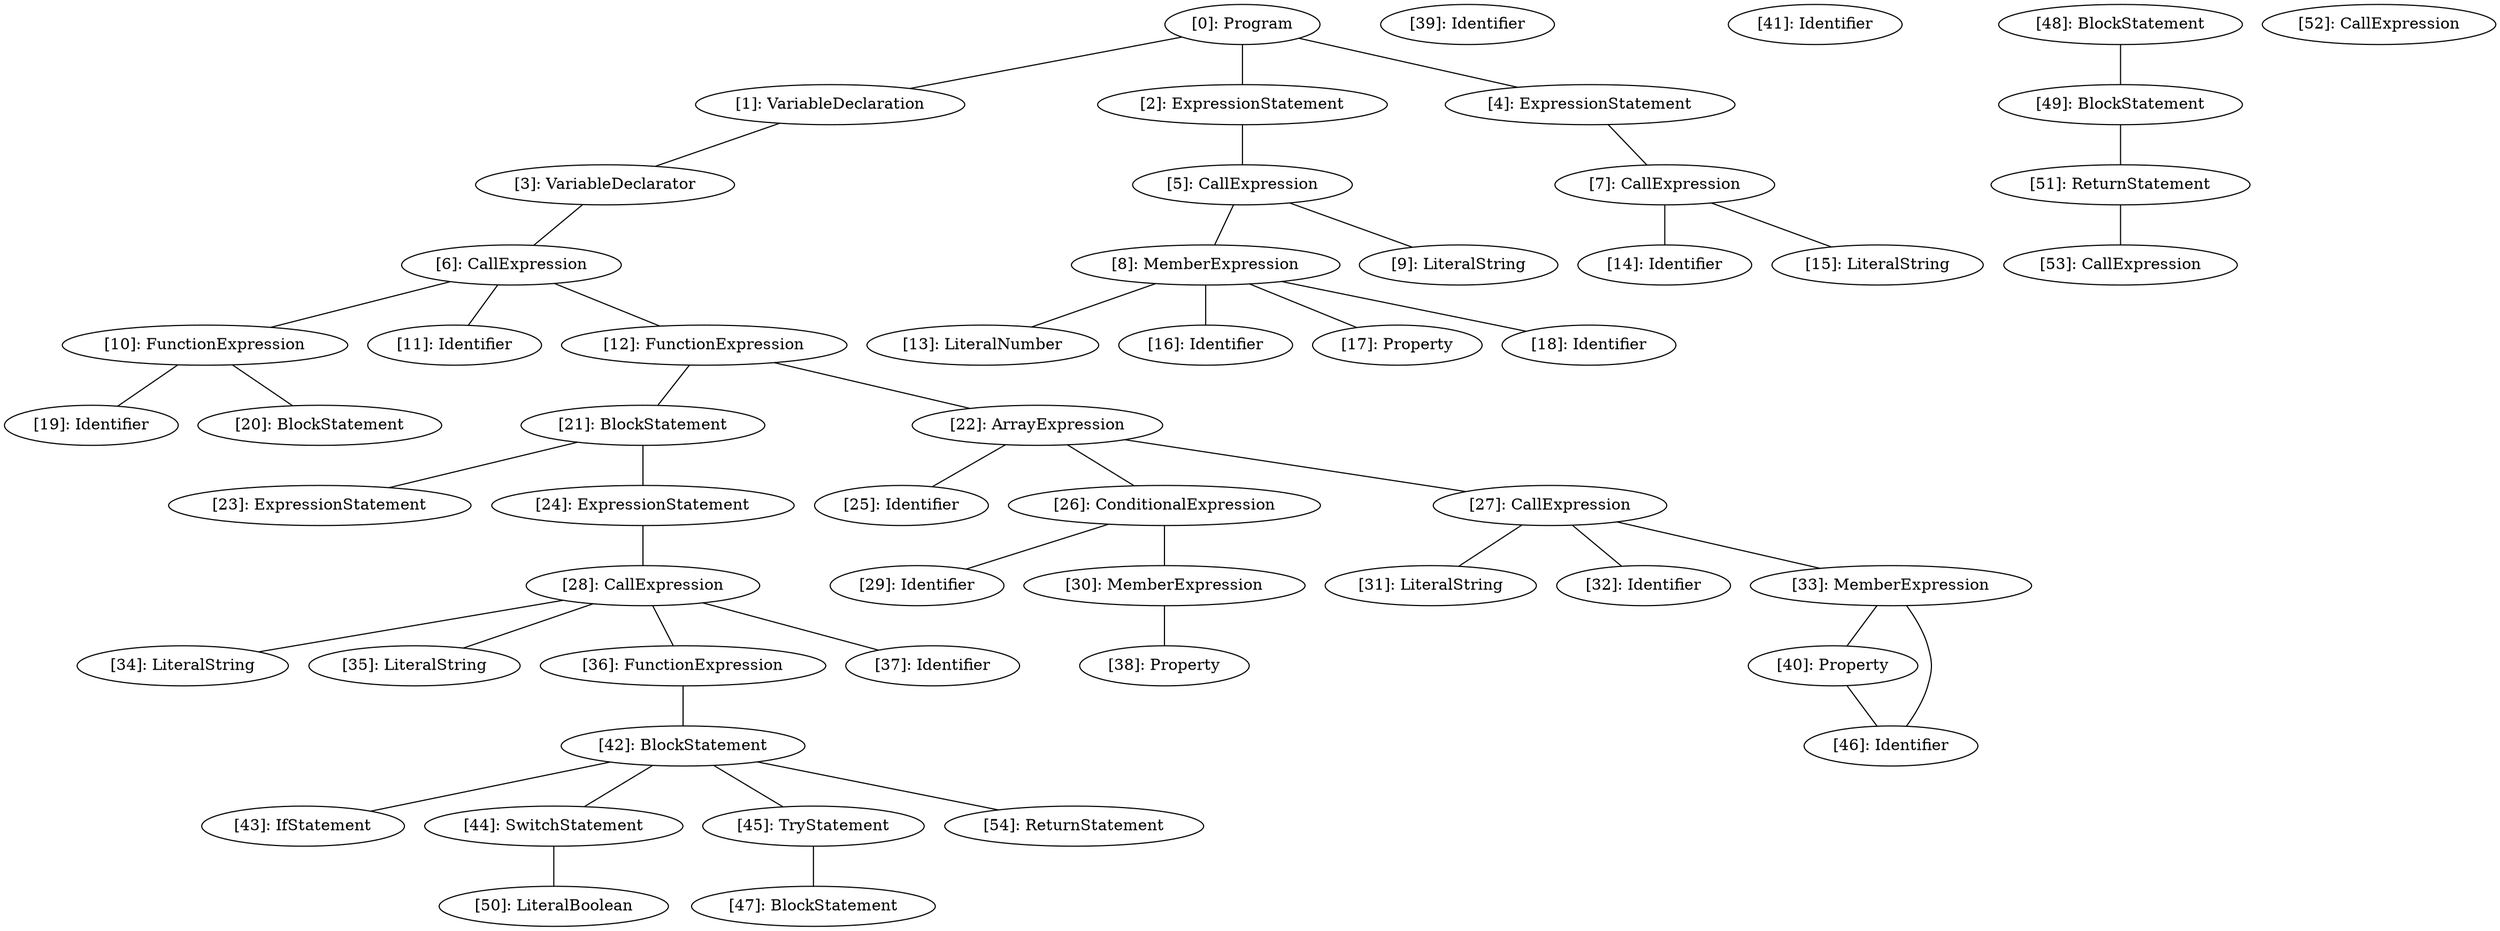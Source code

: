 // Result
graph {
	0 [label="[0]: Program"]
	1 [label="[1]: VariableDeclaration"]
	2 [label="[2]: ExpressionStatement"]
	3 [label="[3]: VariableDeclarator"]
	4 [label="[4]: ExpressionStatement"]
	5 [label="[5]: CallExpression"]
	6 [label="[6]: CallExpression"]
	7 [label="[7]: CallExpression"]
	8 [label="[8]: MemberExpression"]
	9 [label="[9]: LiteralString"]
	10 [label="[10]: FunctionExpression"]
	11 [label="[11]: Identifier"]
	12 [label="[12]: FunctionExpression"]
	13 [label="[13]: LiteralNumber"]
	14 [label="[14]: Identifier"]
	15 [label="[15]: LiteralString"]
	16 [label="[16]: Identifier"]
	17 [label="[17]: Property"]
	18 [label="[18]: Identifier"]
	19 [label="[19]: Identifier"]
	20 [label="[20]: BlockStatement"]
	21 [label="[21]: BlockStatement"]
	22 [label="[22]: ArrayExpression"]
	23 [label="[23]: ExpressionStatement"]
	24 [label="[24]: ExpressionStatement"]
	25 [label="[25]: Identifier"]
	26 [label="[26]: ConditionalExpression"]
	27 [label="[27]: CallExpression"]
	28 [label="[28]: CallExpression"]
	29 [label="[29]: Identifier"]
	30 [label="[30]: MemberExpression"]
	31 [label="[31]: LiteralString"]
	32 [label="[32]: Identifier"]
	33 [label="[33]: MemberExpression"]
	34 [label="[34]: LiteralString"]
	35 [label="[35]: LiteralString"]
	36 [label="[36]: FunctionExpression"]
	37 [label="[37]: Identifier"]
	38 [label="[38]: Property"]
	39 [label="[39]: Identifier"]
	40 [label="[40]: Property"]
	41 [label="[41]: Identifier"]
	42 [label="[42]: BlockStatement"]
	43 [label="[43]: IfStatement"]
	44 [label="[44]: SwitchStatement"]
	45 [label="[45]: TryStatement"]
	46 [label="[46]: Identifier"]
	47 [label="[47]: BlockStatement"]
	48 [label="[48]: BlockStatement"]
	49 [label="[49]: BlockStatement"]
	50 [label="[50]: LiteralBoolean"]
	51 [label="[51]: ReturnStatement"]
	52 [label="[52]: CallExpression"]
	53 [label="[53]: CallExpression"]
	54 [label="[54]: ReturnStatement"]
	0 -- 1
	0 -- 2
	0 -- 4
	1 -- 3
	2 -- 5
	3 -- 6
	4 -- 7
	5 -- 8
	5 -- 9
	6 -- 10
	6 -- 11
	6 -- 12
	7 -- 14
	7 -- 15
	8 -- 13
	8 -- 16
	8 -- 17
	8 -- 18
	10 -- 19
	10 -- 20
	12 -- 21
	12 -- 22
	21 -- 23
	21 -- 24
	22 -- 25
	22 -- 26
	22 -- 27
	24 -- 28
	26 -- 29
	26 -- 30
	27 -- 31
	27 -- 32
	27 -- 33
	28 -- 34
	28 -- 35
	28 -- 36
	28 -- 37
	30 -- 38
	33 -- 40
	33 -- 46
	36 -- 42
	40 -- 46
	42 -- 43
	42 -- 44
	42 -- 45
	42 -- 54
	44 -- 50
	45 -- 47
	48 -- 49
	49 -- 51
	51 -- 53
}
